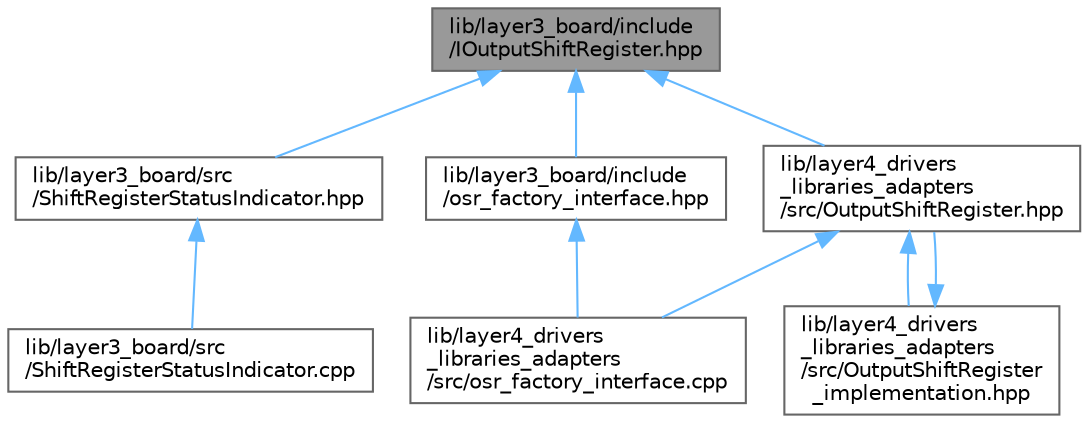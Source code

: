 digraph "lib/layer3_board/include/IOutputShiftRegister.hpp"
{
 // LATEX_PDF_SIZE
  bgcolor="transparent";
  edge [fontname=Helvetica,fontsize=10,labelfontname=Helvetica,labelfontsize=10];
  node [fontname=Helvetica,fontsize=10,shape=box,height=0.2,width=0.4];
  Node1 [id="Node000001",label="lib/layer3_board/include\l/IOutputShiftRegister.hpp",height=0.2,width=0.4,color="gray40", fillcolor="grey60", style="filled", fontcolor="black",tooltip=" "];
  Node1 -> Node2 [id="edge1_Node000001_Node000002",dir="back",color="steelblue1",style="solid",tooltip=" "];
  Node2 [id="Node000002",label="lib/layer3_board/include\l/osr_factory_interface.hpp",height=0.2,width=0.4,color="grey40", fillcolor="white", style="filled",URL="$osr__factory__interface_8hpp.xhtml",tooltip=" "];
  Node2 -> Node3 [id="edge2_Node000002_Node000003",dir="back",color="steelblue1",style="solid",tooltip=" "];
  Node3 [id="Node000003",label="lib/layer4_drivers\l_libraries_adapters\l/src/osr_factory_interface.cpp",height=0.2,width=0.4,color="grey40", fillcolor="white", style="filled",URL="$osr__factory__interface_8cpp.xhtml",tooltip=" "];
  Node1 -> Node4 [id="edge3_Node000001_Node000004",dir="back",color="steelblue1",style="solid",tooltip=" "];
  Node4 [id="Node000004",label="lib/layer3_board/src\l/ShiftRegisterStatusIndicator.hpp",height=0.2,width=0.4,color="grey40", fillcolor="white", style="filled",URL="$ShiftRegisterStatusIndicator_8hpp.xhtml",tooltip=" "];
  Node4 -> Node5 [id="edge4_Node000004_Node000005",dir="back",color="steelblue1",style="solid",tooltip=" "];
  Node5 [id="Node000005",label="lib/layer3_board/src\l/ShiftRegisterStatusIndicator.cpp",height=0.2,width=0.4,color="grey40", fillcolor="white", style="filled",URL="$ShiftRegisterStatusIndicator_8cpp.xhtml",tooltip=" "];
  Node1 -> Node6 [id="edge5_Node000001_Node000006",dir="back",color="steelblue1",style="solid",tooltip=" "];
  Node6 [id="Node000006",label="lib/layer4_drivers\l_libraries_adapters\l/src/OutputShiftRegister.hpp",height=0.2,width=0.4,color="grey40", fillcolor="white", style="filled",URL="$OutputShiftRegister_8hpp.xhtml",tooltip=" "];
  Node6 -> Node7 [id="edge6_Node000006_Node000007",dir="back",color="steelblue1",style="solid",tooltip=" "];
  Node7 [id="Node000007",label="lib/layer4_drivers\l_libraries_adapters\l/src/OutputShiftRegister\l_implementation.hpp",height=0.2,width=0.4,color="grey40", fillcolor="white", style="filled",URL="$OutputShiftRegister__implementation_8hpp.xhtml",tooltip=" "];
  Node7 -> Node6 [id="edge7_Node000007_Node000006",dir="back",color="steelblue1",style="solid",tooltip=" "];
  Node6 -> Node3 [id="edge8_Node000006_Node000003",dir="back",color="steelblue1",style="solid",tooltip=" "];
}
